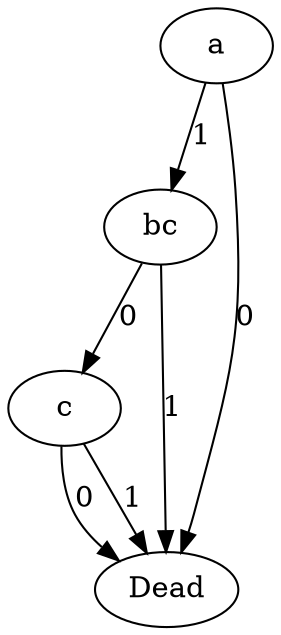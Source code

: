 // DFAgraph
digraph {
	a -> bc [label=1]
	c -> Dead [label=0]
	c -> Dead [label=1]
	a -> Dead [label=0]
	bc -> c [label=0]
	bc -> Dead [label=1]
}
